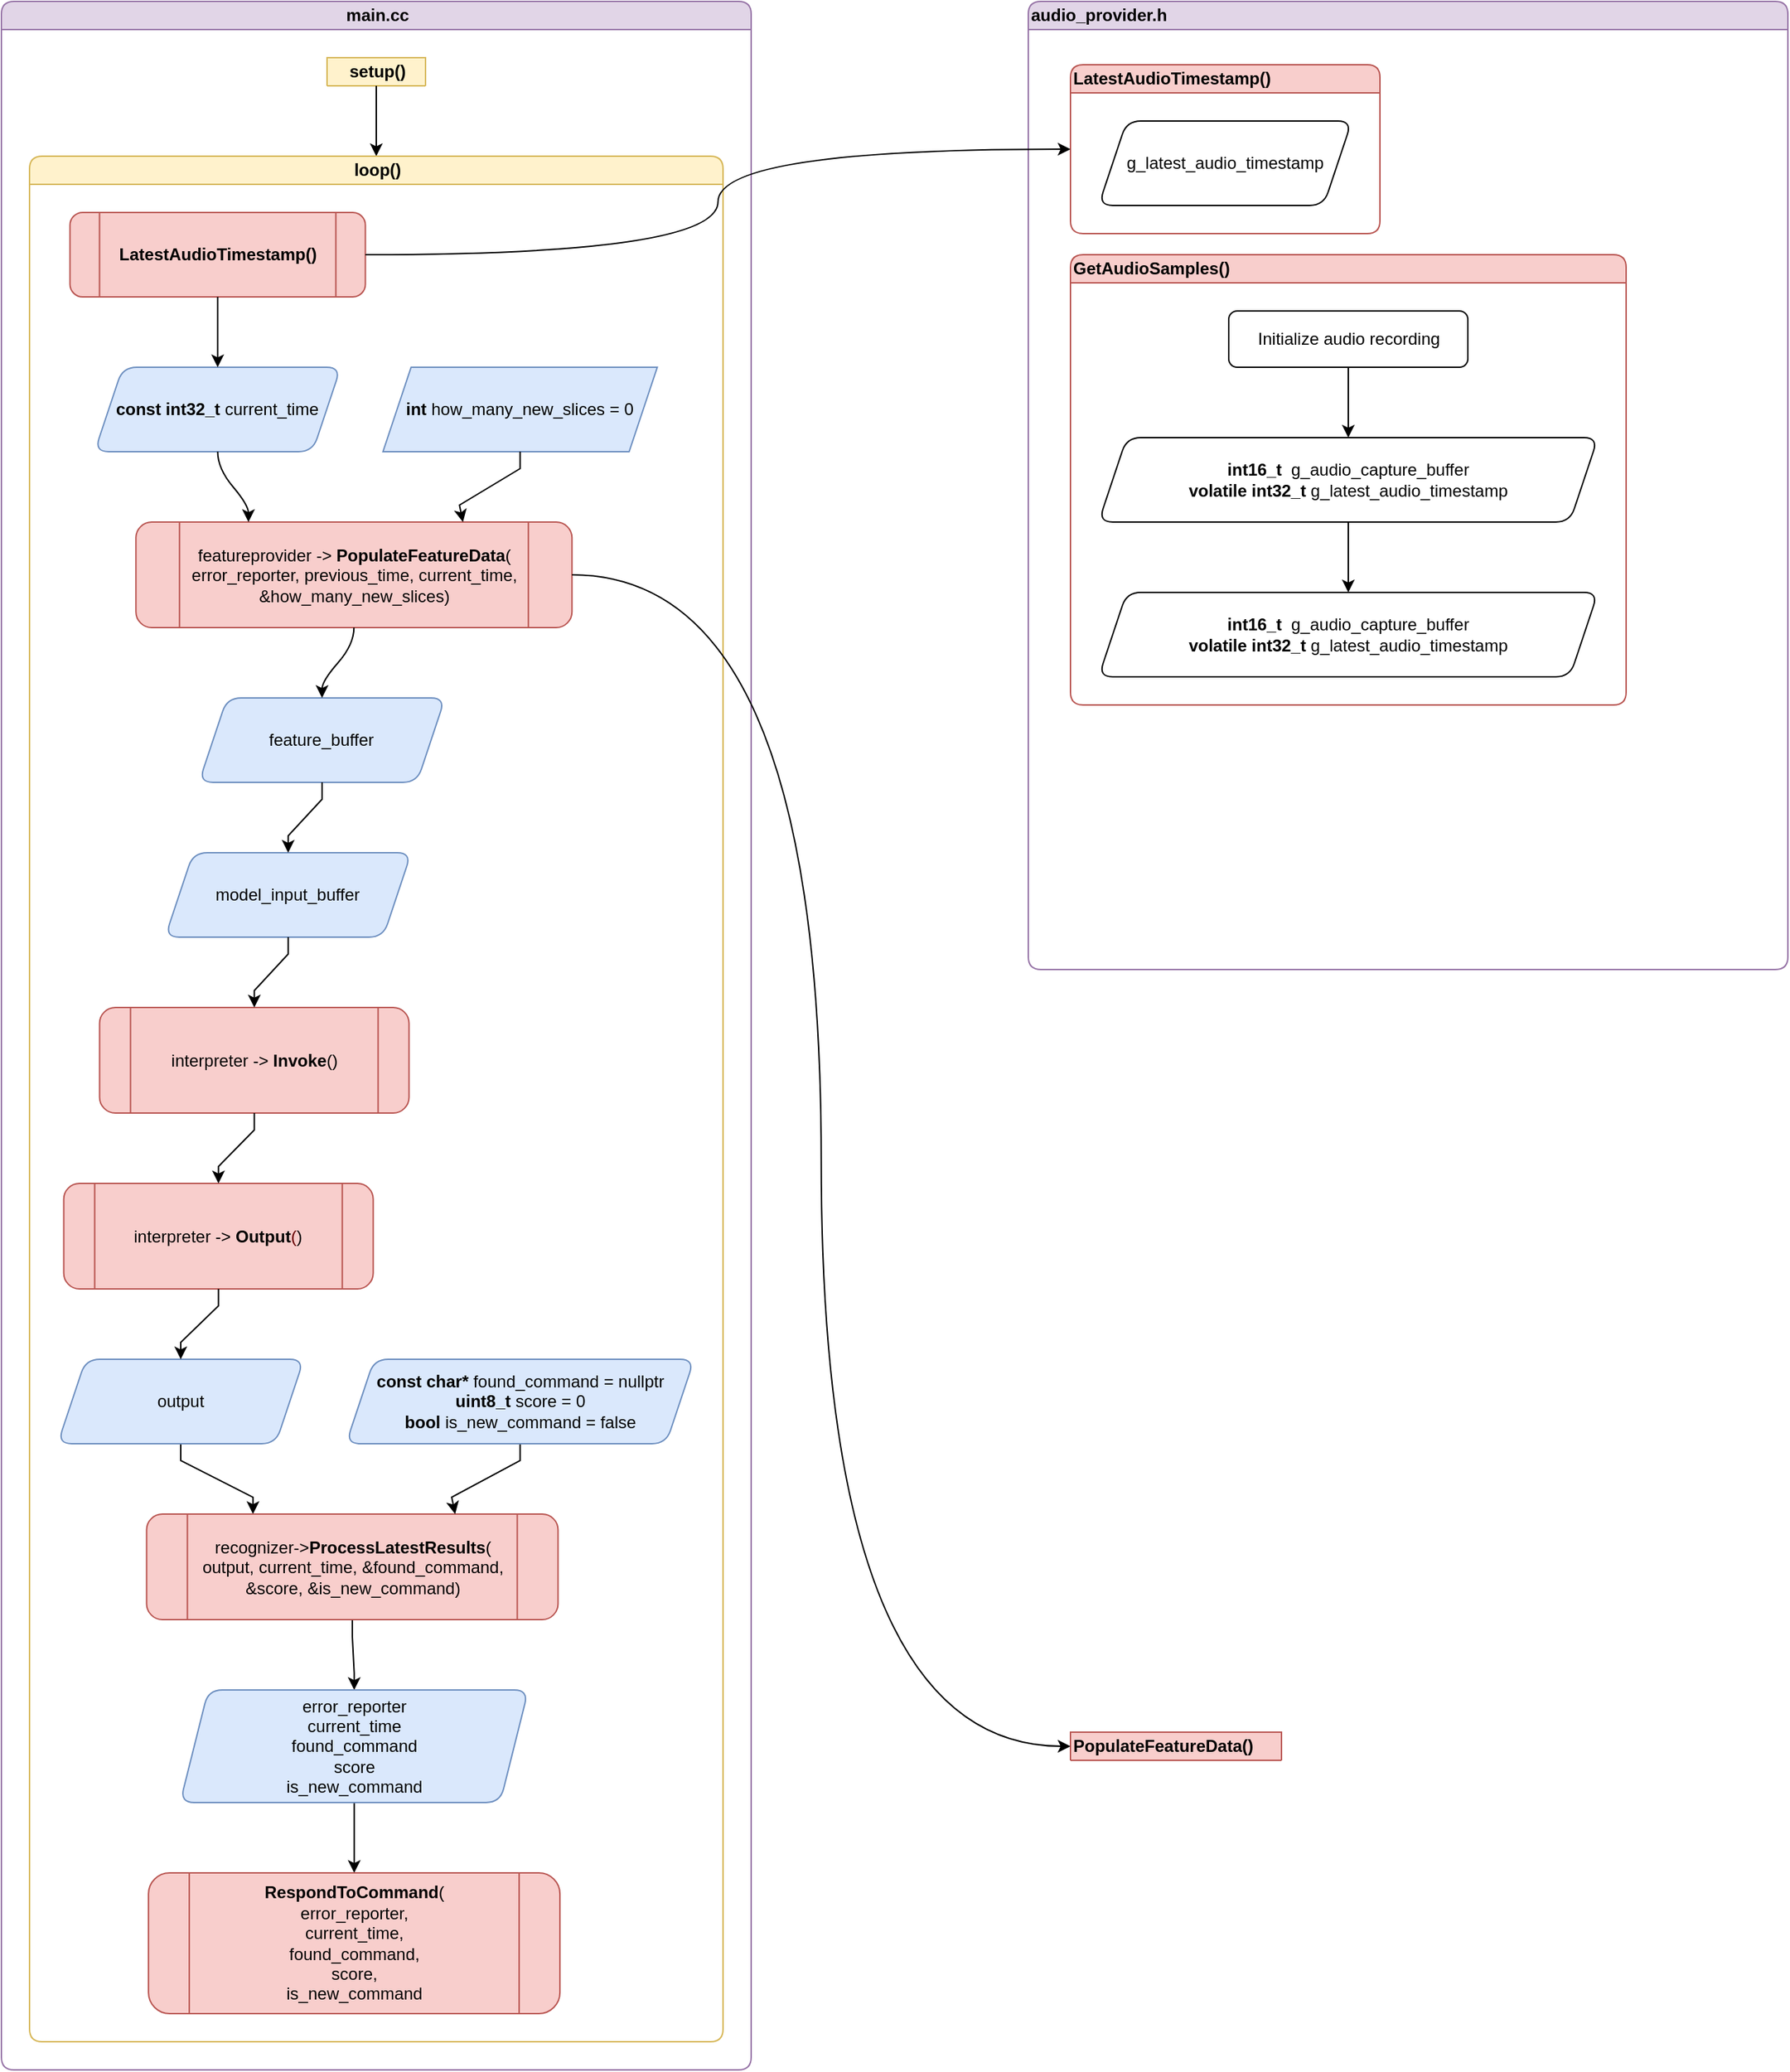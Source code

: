 <mxfile version="13.9.7" type="github" pages="2">
  <diagram id="BdJFewWl0ucDXXYkBtNL" name="Page-1">
    <mxGraphModel dx="1422" dy="762" grid="1" gridSize="10" guides="1" tooltips="1" connect="1" arrows="1" fold="1" page="1" pageScale="1" pageWidth="850" pageHeight="1100" math="0" shadow="0">
      <root>
        <mxCell id="0" />
        <mxCell id="1" parent="0" />
        <mxCell id="KxusaVbQvA8CLVQLILRV-35" value="main.cc" style="swimlane;html=1;startSize=20;horizontal=1;childLayout=flowLayout;flowOrientation=north;resizable=0;interRankCellSpacing=50;containerType=tree;fillColor=#e1d5e7;strokeColor=#9673a6;rounded=1;" parent="1" vertex="1">
          <mxGeometry x="210" y="70" width="533" height="1470" as="geometry">
            <mxRectangle x="170" y="70" width="80" height="20" as="alternateBounds" />
          </mxGeometry>
        </mxCell>
        <mxCell id="KxusaVbQvA8CLVQLILRV-48" value="setup()" style="swimlane;html=1;startSize=20;horizontal=1;childLayout=flowLayout;flowOrientation=north;resizable=0;interRankCellSpacing=50;containerType=tree;direction=east;flipH=0;flipV=0;fillColor=#fff2cc;strokeColor=#d6b656;rounded=1;" parent="KxusaVbQvA8CLVQLILRV-35" vertex="1" collapsed="1">
          <mxGeometry x="231.5" y="40" width="70" height="20" as="geometry">
            <mxRectangle x="20" y="40" width="500" height="849" as="alternateBounds" />
          </mxGeometry>
        </mxCell>
        <mxCell id="KxusaVbQvA8CLVQLILRV-151" style="edgeStyle=orthogonalEdgeStyle;orthogonalLoop=1;jettySize=auto;html=1;noEdgeStyle=1;orthogonal=1;curved=1;" parent="KxusaVbQvA8CLVQLILRV-48" source="KxusaVbQvA8CLVQLILRV-49" target="KxusaVbQvA8CLVQLILRV-150" edge="1">
          <mxGeometry relative="1" as="geometry">
            <Array as="points">
              <mxPoint x="175.935" y="52" />
              <mxPoint x="128.435" y="78" />
            </Array>
          </mxGeometry>
        </mxCell>
        <mxCell id="KxusaVbQvA8CLVQLILRV-49" value="Instantiate&amp;nbsp;error reporter" style="whiteSpace=wrap;html=1;imageAspect=1;fillColor=#d5e8d4;strokeColor=#82b366;rounded=1;" parent="KxusaVbQvA8CLVQLILRV-48" vertex="1">
          <mxGeometry x="1123.13" width="140" height="40" as="geometry" />
        </mxCell>
        <mxCell id="KxusaVbQvA8CLVQLILRV-102" style="edgeStyle=orthogonalEdgeStyle;orthogonalLoop=1;jettySize=auto;html=1;noEdgeStyle=1;orthogonal=1;curved=1;" parent="KxusaVbQvA8CLVQLILRV-48" source="KxusaVbQvA8CLVQLILRV-75" target="KxusaVbQvA8CLVQLILRV-78" edge="1">
          <mxGeometry relative="1" as="geometry">
            <Array as="points">
              <mxPoint x="138.435" y="272" />
              <mxPoint x="181.56" y="298" />
            </Array>
          </mxGeometry>
        </mxCell>
        <mxCell id="KxusaVbQvA8CLVQLILRV-75" value="Pull in ML model Ops" style="whiteSpace=wrap;html=1;imageAspect=1;fillColor=#d5e8d4;strokeColor=#82b366;rounded=1;" parent="KxusaVbQvA8CLVQLILRV-48" vertex="1">
          <mxGeometry x="1323.13" width="202.5" height="40" as="geometry" />
        </mxCell>
        <mxCell id="KxusaVbQvA8CLVQLILRV-160" style="edgeStyle=orthogonalEdgeStyle;orthogonalLoop=1;jettySize=auto;html=1;noEdgeStyle=1;orthogonal=1;curved=1;" parent="KxusaVbQvA8CLVQLILRV-48" source="KxusaVbQvA8CLVQLILRV-78" target="KxusaVbQvA8CLVQLILRV-159" edge="1">
          <mxGeometry relative="1" as="geometry">
            <Array as="points">
              <mxPoint x="143.748" y="362" />
              <mxPoint x="117.81" y="388" />
            </Array>
          </mxGeometry>
        </mxCell>
        <mxCell id="KxusaVbQvA8CLVQLILRV-78" value="Build model interpreter" style="whiteSpace=wrap;html=1;direction=west;imageAspect=1;fillColor=#d5e8d4;strokeColor=#82b366;rounded=1;" parent="KxusaVbQvA8CLVQLILRV-48" vertex="1">
          <mxGeometry x="2068.13" width="161.25" height="40" as="geometry" />
        </mxCell>
        <mxCell id="KxusaVbQvA8CLVQLILRV-90" value="" style="edgeStyle=orthogonalEdgeStyle;orthogonalLoop=1;jettySize=auto;html=1;noEdgeStyle=1;orthogonal=1;curved=1;" parent="KxusaVbQvA8CLVQLILRV-48" source="KxusaVbQvA8CLVQLILRV-49" target="KxusaVbQvA8CLVQLILRV-91" edge="1">
          <mxGeometry relative="1" as="geometry">
            <Array as="points">
              <mxPoint x="240.935" y="52" />
              <mxPoint x="288.435" y="78" />
            </Array>
          </mxGeometry>
        </mxCell>
        <mxCell id="KxusaVbQvA8CLVQLILRV-101" style="edgeStyle=orthogonalEdgeStyle;orthogonalLoop=1;jettySize=auto;html=1;entryX=0.5;entryY=0;entryDx=0;entryDy=0;noEdgeStyle=1;orthogonal=1;curved=1;" parent="KxusaVbQvA8CLVQLILRV-48" source="KxusaVbQvA8CLVQLILRV-91" target="KxusaVbQvA8CLVQLILRV-75" edge="1">
          <mxGeometry relative="1" as="geometry">
            <Array as="points">
              <mxPoint x="255.935" y="162" />
              <mxPoint x="138.435" y="188" />
            </Array>
          </mxGeometry>
        </mxCell>
        <mxCell id="KxusaVbQvA8CLVQLILRV-158" style="edgeStyle=orthogonalEdgeStyle;orthogonalLoop=1;jettySize=auto;html=1;noEdgeStyle=1;orthogonal=1;curved=1;" parent="KxusaVbQvA8CLVQLILRV-48" source="KxusaVbQvA8CLVQLILRV-91" target="KxusaVbQvA8CLVQLILRV-156" edge="1">
          <mxGeometry relative="1" as="geometry">
            <Array as="points">
              <mxPoint x="320.935" y="162" />
              <mxPoint x="329.685" y="188" />
            </Array>
          </mxGeometry>
        </mxCell>
        <mxCell id="KxusaVbQvA8CLVQLILRV-91" value="Get ML model" style="whiteSpace=wrap;html=1;imageAspect=1;fillColor=#d5e8d4;strokeColor=#82b366;rounded=1;" parent="KxusaVbQvA8CLVQLILRV-48" vertex="1">
          <mxGeometry x="2289.38" width="140" height="40" as="geometry" />
        </mxCell>
        <mxCell id="KxusaVbQvA8CLVQLILRV-110" style="edgeStyle=orthogonalEdgeStyle;orthogonalLoop=1;jettySize=auto;html=1;noEdgeStyle=1;orthogonal=1;curved=1;" parent="KxusaVbQvA8CLVQLILRV-48" source="KxusaVbQvA8CLVQLILRV-78" target="KxusaVbQvA8CLVQLILRV-111" edge="1">
          <mxGeometry relative="1" as="geometry">
            <mxPoint x="3789.23" y="6670" as="sourcePoint" />
            <Array as="points">
              <mxPoint x="219.373" y="362" />
              <mxPoint x="288.435" y="388" />
            </Array>
          </mxGeometry>
        </mxCell>
        <mxCell id="KxusaVbQvA8CLVQLILRV-111" value="Allocate memory for tensors" style="whiteSpace=wrap;html=1;direction=west;imageAspect=1;fillColor=#d5e8d4;strokeColor=#82b366;rounded=1;" parent="KxusaVbQvA8CLVQLILRV-48" vertex="1">
          <mxGeometry x="1585.63" width="161.25" height="40" as="geometry" />
        </mxCell>
        <mxCell id="KxusaVbQvA8CLVQLILRV-112" style="edgeStyle=orthogonalEdgeStyle;orthogonalLoop=1;jettySize=auto;html=1;noEdgeStyle=1;orthogonal=1;curved=1;" parent="KxusaVbQvA8CLVQLILRV-48" source="KxusaVbQvA8CLVQLILRV-111" target="KxusaVbQvA8CLVQLILRV-113" edge="1">
          <mxGeometry relative="1" as="geometry">
            <mxPoint x="3769.23" y="6720" as="sourcePoint" />
            <Array as="points">
              <mxPoint x="288.435" y="472" />
              <mxPoint x="237.497" y="498" />
            </Array>
          </mxGeometry>
        </mxCell>
        <mxCell id="KxusaVbQvA8CLVQLILRV-163" style="edgeStyle=orthogonalEdgeStyle;orthogonalLoop=1;jettySize=auto;html=1;noEdgeStyle=1;orthogonal=1;curved=1;" parent="KxusaVbQvA8CLVQLILRV-48" source="KxusaVbQvA8CLVQLILRV-113" target="KxusaVbQvA8CLVQLILRV-161" edge="1">
          <mxGeometry relative="1" as="geometry">
            <Array as="points">
              <mxPoint x="192.184" y="562" />
              <mxPoint x="97.81" y="588" />
            </Array>
          </mxGeometry>
        </mxCell>
        <mxCell id="KxusaVbQvA8CLVQLILRV-113" value="Check parameters of model input" style="whiteSpace=wrap;html=1;direction=west;imageAspect=1;fillColor=#d5e8d4;strokeColor=#82b366;rounded=1;" parent="KxusaVbQvA8CLVQLILRV-48" vertex="1">
          <mxGeometry x="2489.38" width="191.25" height="40" as="geometry" />
        </mxCell>
        <mxCell id="KxusaVbQvA8CLVQLILRV-114" style="edgeStyle=orthogonalEdgeStyle;orthogonalLoop=1;jettySize=auto;html=1;noEdgeStyle=1;orthogonal=1;curved=1;" parent="KxusaVbQvA8CLVQLILRV-48" source="KxusaVbQvA8CLVQLILRV-113" target="KxusaVbQvA8CLVQLILRV-115" edge="1">
          <mxGeometry relative="1" as="geometry">
            <mxPoint x="3749.23" y="6770" as="sourcePoint" />
            <Array as="points">
              <mxPoint x="282.809" y="562" />
              <mxPoint x="326.245" y="588" />
            </Array>
          </mxGeometry>
        </mxCell>
        <mxCell id="KxusaVbQvA8CLVQLILRV-165" style="edgeStyle=orthogonalEdgeStyle;orthogonalLoop=1;jettySize=auto;html=1;noEdgeStyle=1;orthogonal=1;curved=1;" parent="KxusaVbQvA8CLVQLILRV-48" source="KxusaVbQvA8CLVQLILRV-115" target="KxusaVbQvA8CLVQLILRV-164" edge="1">
          <mxGeometry relative="1" as="geometry">
            <Array as="points">
              <mxPoint x="326.245" y="691" />
              <mxPoint x="326.245" y="717" />
            </Array>
          </mxGeometry>
        </mxCell>
        <mxCell id="KxusaVbQvA8CLVQLILRV-115" value="Instantiate other pointers and data need by main loop" style="html=1;direction=west;whiteSpace=wrap;imageAspect=1;fillColor=#d5e8d4;strokeColor=#82b366;rounded=1;" parent="KxusaVbQvA8CLVQLILRV-48" vertex="1">
          <mxGeometry x="1806.88" width="201.25" height="79" as="geometry" />
        </mxCell>
        <mxCell id="KxusaVbQvA8CLVQLILRV-150" value="error_reporter" style="shape=parallelogram;perimeter=parallelogramPerimeter;whiteSpace=wrap;html=1;fixedSize=1;fillColor=#dae8fc;strokeColor=#6c8ebf;rounded=1;" parent="KxusaVbQvA8CLVQLILRV-48" vertex="1">
          <mxGeometry width="120" height="60" as="geometry" />
        </mxCell>
        <mxCell id="KxusaVbQvA8CLVQLILRV-156" value="model" style="shape=parallelogram;perimeter=parallelogramPerimeter;whiteSpace=wrap;html=1;fixedSize=1;fillColor=#dae8fc;strokeColor=#6c8ebf;rounded=1;" parent="KxusaVbQvA8CLVQLILRV-48" vertex="1">
          <mxGeometry x="180" width="120" height="60" as="geometry" />
        </mxCell>
        <mxCell id="KxusaVbQvA8CLVQLILRV-159" value="interpreter" style="shape=parallelogram;perimeter=parallelogramPerimeter;whiteSpace=wrap;html=1;fixedSize=1;fillColor=#dae8fc;strokeColor=#6c8ebf;rounded=1;" parent="KxusaVbQvA8CLVQLILRV-48" vertex="1">
          <mxGeometry x="360" width="120" height="60" as="geometry" />
        </mxCell>
        <mxCell id="KxusaVbQvA8CLVQLILRV-161" value="&lt;b&gt;TfLiteTensor*&lt;/b&gt; model_input,&lt;br&gt;&lt;b&gt;int8_t*&lt;/b&gt; model_input_buffer" style="shape=parallelogram;perimeter=parallelogramPerimeter;whiteSpace=wrap;html=1;fixedSize=1;fillColor=#dae8fc;strokeColor=#6c8ebf;rounded=1;" parent="KxusaVbQvA8CLVQLILRV-48" vertex="1">
          <mxGeometry x="540" width="195.62" height="60" as="geometry" />
        </mxCell>
        <mxCell id="KxusaVbQvA8CLVQLILRV-164" value="&lt;b&gt;FeatureProvider*&lt;/b&gt; feature_provider,&lt;br&gt;&lt;b&gt;RecognizeCommands*&lt;/b&gt; recognizer,&lt;br&gt;&lt;b&gt;int32_t&lt;/b&gt; previous_time" style="shape=parallelogram;perimeter=parallelogramPerimeter;whiteSpace=wrap;html=1;fixedSize=1;fillColor=#dae8fc;strokeColor=#6c8ebf;rounded=1;" parent="KxusaVbQvA8CLVQLILRV-48" vertex="1">
          <mxGeometry x="795.62" width="267.51" height="60" as="geometry" />
        </mxCell>
        <mxCell id="oJmprfa5DRlbVGLE-ODA-128" value="" style="edgeStyle=orthogonalEdgeStyle;rounded=0;orthogonalLoop=1;jettySize=auto;html=1;noEdgeStyle=1;orthogonal=1;" edge="1" source="KxusaVbQvA8CLVQLILRV-48" target="oJmprfa5DRlbVGLE-ODA-129" parent="KxusaVbQvA8CLVQLILRV-35">
          <mxGeometry relative="1" as="geometry">
            <Array as="points">
              <mxPoint x="266.5" y="72" />
              <mxPoint x="266.5" y="98" />
            </Array>
          </mxGeometry>
        </mxCell>
        <mxCell id="oJmprfa5DRlbVGLE-ODA-129" value="loop()" style="swimlane;html=1;startSize=20;horizontal=1;childLayout=flowLayout;flowOrientation=north;resizable=0;interRankCellSpacing=50;containerType=tree;direction=east;flipH=0;flipV=0;fillColor=#fff2cc;strokeColor=#d6b656;rounded=1;" vertex="1" parent="KxusaVbQvA8CLVQLILRV-35">
          <mxGeometry x="20" y="110" width="493" height="1340" as="geometry">
            <mxRectangle x="20" y="110" width="70" height="20" as="alternateBounds" />
          </mxGeometry>
        </mxCell>
        <mxCell id="KxusaVbQvA8CLVQLILRV-132" value="&lt;b&gt;LatestAudioTimestamp()&lt;/b&gt;" style="shape=process;whiteSpace=wrap;html=1;backgroundOutline=1;fillColor=#f8cecc;strokeColor=#b85450;rounded=1;" parent="oJmprfa5DRlbVGLE-ODA-129" vertex="1">
          <mxGeometry x="28.75" y="40" width="210" height="60" as="geometry" />
        </mxCell>
        <mxCell id="KxusaVbQvA8CLVQLILRV-137" value="&lt;b&gt;const int32_t&lt;/b&gt; current_time" style="shape=parallelogram;perimeter=parallelogramPerimeter;whiteSpace=wrap;html=1;fixedSize=1;fillColor=#dae8fc;strokeColor=#6c8ebf;rounded=1;" parent="oJmprfa5DRlbVGLE-ODA-129" vertex="1">
          <mxGeometry x="46.25" y="150" width="175" height="60" as="geometry" />
        </mxCell>
        <mxCell id="oJmprfa5DRlbVGLE-ODA-47" value="&lt;b&gt;int&lt;/b&gt;&lt;span&gt;&amp;nbsp;how_many_new_slices = 0&lt;/span&gt;" style="shape=parallelogram;perimeter=parallelogramPerimeter;whiteSpace=wrap;html=1;fixedSize=1;fillColor=#dae8fc;strokeColor=#6c8ebf;" vertex="1" parent="oJmprfa5DRlbVGLE-ODA-129">
          <mxGeometry x="251.25" y="150" width="195" height="60" as="geometry" />
        </mxCell>
        <mxCell id="KxusaVbQvA8CLVQLILRV-142" value="featureprovider -&amp;gt; &lt;b&gt;PopulateFeatureData&lt;/b&gt;(&lt;br&gt;error_reporter, previous_time, current_time, &amp;amp;how_many_new_slices)" style="shape=process;whiteSpace=wrap;html=1;backgroundOutline=1;fillColor=#f8cecc;strokeColor=#b85450;rounded=1;" parent="oJmprfa5DRlbVGLE-ODA-129" vertex="1">
          <mxGeometry x="75.633" y="260" width="310" height="75" as="geometry" />
        </mxCell>
        <mxCell id="KxusaVbQvA8CLVQLILRV-146" value="feature_buffer" style="shape=parallelogram;perimeter=parallelogramPerimeter;whiteSpace=wrap;html=1;fixedSize=1;fillColor=#dae8fc;strokeColor=#6c8ebf;rounded=1;" parent="oJmprfa5DRlbVGLE-ODA-129" vertex="1">
          <mxGeometry x="120.447" y="385" width="175" height="60" as="geometry" />
        </mxCell>
        <mxCell id="oJmprfa5DRlbVGLE-ODA-39" value="model_input_buffer" style="shape=parallelogram;perimeter=parallelogramPerimeter;whiteSpace=wrap;html=1;fixedSize=1;fillColor=#dae8fc;strokeColor=#6c8ebf;rounded=1;" vertex="1" parent="oJmprfa5DRlbVGLE-ODA-129">
          <mxGeometry x="96.367" y="495" width="175" height="60" as="geometry" />
        </mxCell>
        <mxCell id="oJmprfa5DRlbVGLE-ODA-27" value="interpreter -&amp;gt; &lt;b&gt;Invoke&lt;/b&gt;()" style="shape=process;whiteSpace=wrap;html=1;backgroundOutline=1;fillColor=#f8cecc;strokeColor=#b85450;rounded=1;" vertex="1" parent="oJmprfa5DRlbVGLE-ODA-129">
          <mxGeometry x="49.786" y="605" width="220" height="75" as="geometry" />
        </mxCell>
        <mxCell id="oJmprfa5DRlbVGLE-ODA-30" value="interpreter -&amp;gt; &lt;b&gt;Output&lt;/b&gt;&lt;font color=&quot;#660000&quot;&gt;(&lt;/font&gt;)" style="shape=process;whiteSpace=wrap;html=1;backgroundOutline=1;fillColor=#f8cecc;strokeColor=#b85450;rounded=1;" vertex="1" parent="oJmprfa5DRlbVGLE-ODA-129">
          <mxGeometry x="24.312" y="730" width="220" height="75" as="geometry" />
        </mxCell>
        <mxCell id="oJmprfa5DRlbVGLE-ODA-158" style="edgeStyle=orthogonalEdgeStyle;rounded=0;orthogonalLoop=1;jettySize=auto;html=1;noEdgeStyle=1;orthogonal=1;" edge="1" parent="oJmprfa5DRlbVGLE-ODA-129" source="oJmprfa5DRlbVGLE-ODA-33" target="oJmprfa5DRlbVGLE-ODA-157">
          <mxGeometry relative="1" as="geometry">
            <Array as="points">
              <mxPoint x="107.5" y="927" />
              <mxPoint x="158.843" y="953" />
            </Array>
          </mxGeometry>
        </mxCell>
        <mxCell id="oJmprfa5DRlbVGLE-ODA-33" value="output" style="shape=parallelogram;perimeter=parallelogramPerimeter;whiteSpace=wrap;html=1;fixedSize=1;fillColor=#dae8fc;strokeColor=#6c8ebf;rounded=1;" vertex="1" parent="oJmprfa5DRlbVGLE-ODA-129">
          <mxGeometry x="20" y="855" width="175" height="60" as="geometry" />
        </mxCell>
        <mxCell id="KxusaVbQvA8CLVQLILRV-138" style="edgeStyle=orthogonalEdgeStyle;orthogonalLoop=1;jettySize=auto;html=1;noEdgeStyle=1;orthogonal=1;curved=1;" parent="oJmprfa5DRlbVGLE-ODA-129" source="KxusaVbQvA8CLVQLILRV-132" target="KxusaVbQvA8CLVQLILRV-137" edge="1">
          <mxGeometry relative="1" as="geometry">
            <Array as="points">
              <mxPoint x="133.75" y="112" />
              <mxPoint x="133.75" y="138" />
            </Array>
          </mxGeometry>
        </mxCell>
        <mxCell id="KxusaVbQvA8CLVQLILRV-143" style="edgeStyle=orthogonalEdgeStyle;orthogonalLoop=1;jettySize=auto;html=1;noEdgeStyle=1;orthogonal=1;curved=1;" parent="oJmprfa5DRlbVGLE-ODA-129" source="KxusaVbQvA8CLVQLILRV-137" target="KxusaVbQvA8CLVQLILRV-142" edge="1">
          <mxGeometry relative="1" as="geometry">
            <Array as="points">
              <mxPoint x="133.75" y="222" />
              <mxPoint x="155.633" y="248" />
            </Array>
          </mxGeometry>
        </mxCell>
        <mxCell id="oJmprfa5DRlbVGLE-ODA-48" style="edgeStyle=orthogonalEdgeStyle;rounded=0;orthogonalLoop=1;jettySize=auto;html=1;entryX=0.75;entryY=0;entryDx=0;entryDy=0;noEdgeStyle=1;orthogonal=1;" edge="1" parent="oJmprfa5DRlbVGLE-ODA-129" source="oJmprfa5DRlbVGLE-ODA-47" target="KxusaVbQvA8CLVQLILRV-142">
          <mxGeometry relative="1" as="geometry">
            <Array as="points">
              <mxPoint x="348.75" y="222" />
              <mxPoint x="305.633" y="248" />
            </Array>
          </mxGeometry>
        </mxCell>
        <mxCell id="KxusaVbQvA8CLVQLILRV-147" style="edgeStyle=orthogonalEdgeStyle;orthogonalLoop=1;jettySize=auto;html=1;noEdgeStyle=1;orthogonal=1;curved=1;" parent="oJmprfa5DRlbVGLE-ODA-129" source="KxusaVbQvA8CLVQLILRV-142" target="KxusaVbQvA8CLVQLILRV-146" edge="1">
          <mxGeometry relative="1" as="geometry">
            <Array as="points">
              <mxPoint x="230.633" y="347" />
              <mxPoint x="207.947" y="373" />
            </Array>
          </mxGeometry>
        </mxCell>
        <mxCell id="oJmprfa5DRlbVGLE-ODA-28" style="edgeStyle=orthogonalEdgeStyle;rounded=0;orthogonalLoop=1;jettySize=auto;html=1;noEdgeStyle=1;orthogonal=1;" edge="1" parent="oJmprfa5DRlbVGLE-ODA-129" source="KxusaVbQvA8CLVQLILRV-146" target="oJmprfa5DRlbVGLE-ODA-39">
          <mxGeometry relative="1" as="geometry">
            <mxPoint x="2300" y="5090" as="targetPoint" />
            <Array as="points">
              <mxPoint x="207.947" y="457" />
              <mxPoint x="183.867" y="483" />
            </Array>
          </mxGeometry>
        </mxCell>
        <mxCell id="oJmprfa5DRlbVGLE-ODA-46" style="edgeStyle=orthogonalEdgeStyle;rounded=0;orthogonalLoop=1;jettySize=auto;html=1;noEdgeStyle=1;orthogonal=1;" edge="1" parent="oJmprfa5DRlbVGLE-ODA-129" source="oJmprfa5DRlbVGLE-ODA-39" target="oJmprfa5DRlbVGLE-ODA-27">
          <mxGeometry relative="1" as="geometry">
            <Array as="points">
              <mxPoint x="183.867" y="567" />
              <mxPoint x="159.786" y="593" />
            </Array>
          </mxGeometry>
        </mxCell>
        <mxCell id="oJmprfa5DRlbVGLE-ODA-29" style="edgeStyle=orthogonalEdgeStyle;rounded=0;orthogonalLoop=1;jettySize=auto;html=1;noEdgeStyle=1;orthogonal=1;" edge="1" target="oJmprfa5DRlbVGLE-ODA-30" source="oJmprfa5DRlbVGLE-ODA-27" parent="oJmprfa5DRlbVGLE-ODA-129">
          <mxGeometry relative="1" as="geometry">
            <mxPoint x="2705" y="6345" as="sourcePoint" />
            <Array as="points">
              <mxPoint x="159.786" y="692" />
              <mxPoint x="134.312" y="718" />
            </Array>
          </mxGeometry>
        </mxCell>
        <mxCell id="oJmprfa5DRlbVGLE-ODA-34" style="edgeStyle=orthogonalEdgeStyle;rounded=0;orthogonalLoop=1;jettySize=auto;html=1;noEdgeStyle=1;orthogonal=1;" edge="1" parent="oJmprfa5DRlbVGLE-ODA-129" source="oJmprfa5DRlbVGLE-ODA-30" target="oJmprfa5DRlbVGLE-ODA-33">
          <mxGeometry relative="1" as="geometry">
            <Array as="points">
              <mxPoint x="134.312" y="817" />
              <mxPoint x="107.5" y="843" />
            </Array>
          </mxGeometry>
        </mxCell>
        <mxCell id="oJmprfa5DRlbVGLE-ODA-165" style="edgeStyle=orthogonalEdgeStyle;rounded=0;orthogonalLoop=1;jettySize=auto;html=1;noEdgeStyle=1;orthogonal=1;" edge="1" parent="oJmprfa5DRlbVGLE-ODA-129" source="oJmprfa5DRlbVGLE-ODA-157" target="oJmprfa5DRlbVGLE-ODA-163">
          <mxGeometry relative="1" as="geometry">
            <Array as="points">
              <mxPoint x="229.468" y="1052" />
              <mxPoint x="230.81" y="1078" />
            </Array>
          </mxGeometry>
        </mxCell>
        <mxCell id="oJmprfa5DRlbVGLE-ODA-157" value="recognizer-&amp;gt;&lt;b&gt;ProcessLatestResults&lt;/b&gt;(&lt;br&gt;output, current_time, &amp;amp;found_command, &amp;amp;score, &amp;amp;is_new_command)" style="shape=process;whiteSpace=wrap;html=1;backgroundOutline=1;fillColor=#f8cecc;strokeColor=#b85450;rounded=1;" vertex="1" parent="oJmprfa5DRlbVGLE-ODA-129">
          <mxGeometry x="83.218" y="965" width="292.5" height="75" as="geometry" />
        </mxCell>
        <mxCell id="oJmprfa5DRlbVGLE-ODA-160" style="edgeStyle=orthogonalEdgeStyle;rounded=0;orthogonalLoop=1;jettySize=auto;html=1;entryX=0.75;entryY=0;entryDx=0;entryDy=0;noEdgeStyle=1;orthogonal=1;" edge="1" parent="oJmprfa5DRlbVGLE-ODA-129" source="oJmprfa5DRlbVGLE-ODA-159" target="oJmprfa5DRlbVGLE-ODA-157">
          <mxGeometry relative="1" as="geometry">
            <Array as="points">
              <mxPoint x="348.75" y="927" />
              <mxPoint x="300.093" y="953" />
            </Array>
          </mxGeometry>
        </mxCell>
        <mxCell id="oJmprfa5DRlbVGLE-ODA-159" value="&lt;b&gt;const char* &lt;/b&gt;found_command = nullptr&lt;br&gt;&lt;b&gt;uint8_t &lt;/b&gt;score = 0&lt;br&gt;&lt;b&gt;bool &lt;/b&gt;is_new_command = false" style="shape=parallelogram;perimeter=parallelogramPerimeter;whiteSpace=wrap;html=1;fixedSize=1;fillColor=#dae8fc;strokeColor=#6c8ebf;rounded=1;" vertex="1" parent="oJmprfa5DRlbVGLE-ODA-129">
          <mxGeometry x="225" y="855" width="247.5" height="60" as="geometry" />
        </mxCell>
        <mxCell id="oJmprfa5DRlbVGLE-ODA-167" style="edgeStyle=orthogonalEdgeStyle;rounded=0;orthogonalLoop=1;jettySize=auto;html=1;noEdgeStyle=1;orthogonal=1;" edge="1" parent="oJmprfa5DRlbVGLE-ODA-129" source="oJmprfa5DRlbVGLE-ODA-163" target="oJmprfa5DRlbVGLE-ODA-166">
          <mxGeometry relative="1" as="geometry">
            <Array as="points">
              <mxPoint x="230.81" y="1182" />
              <mxPoint x="230.81" y="1208" />
            </Array>
          </mxGeometry>
        </mxCell>
        <mxCell id="oJmprfa5DRlbVGLE-ODA-163" value="error_reporter&lt;br&gt;current_time&lt;br&gt;found_command&lt;br&gt;score&lt;br&gt;is_new_command" style="shape=parallelogram;perimeter=parallelogramPerimeter;whiteSpace=wrap;html=1;fixedSize=1;fillColor=#dae8fc;strokeColor=#6c8ebf;rounded=1;" vertex="1" parent="oJmprfa5DRlbVGLE-ODA-129">
          <mxGeometry x="107.06" y="1090" width="247.5" height="80" as="geometry" />
        </mxCell>
        <mxCell id="oJmprfa5DRlbVGLE-ODA-166" value="&lt;b&gt;RespondToCommand&lt;/b&gt;(&lt;br&gt;error_reporter,&lt;br&gt;current_time,&lt;br&gt;found_command,&lt;br&gt;score,&lt;br&gt;is_new_command" style="shape=process;whiteSpace=wrap;html=1;backgroundOutline=1;fillColor=#f8cecc;strokeColor=#b85450;rounded=1;" vertex="1" parent="oJmprfa5DRlbVGLE-ODA-129">
          <mxGeometry x="84.56" y="1220" width="292.5" height="100" as="geometry" />
        </mxCell>
        <mxCell id="KxusaVbQvA8CLVQLILRV-174" value="PopulateFeatureData()" style="swimlane;html=1;startSize=20;horizontal=1;childLayout=flowLayout;flowOrientation=north;resizable=0;interRankCellSpacing=50;containerType=tree;align=left;fillColor=#f8cecc;strokeColor=#b85450;rounded=1;" parent="1" vertex="1" collapsed="1">
          <mxGeometry x="970" y="1300" width="150" height="20" as="geometry">
            <mxRectangle x="970" y="1300" width="400" height="280" as="alternateBounds" />
          </mxGeometry>
        </mxCell>
        <mxCell id="KxusaVbQvA8CLVQLILRV-175" value="Start" style="whiteSpace=wrap;html=1;rounded=1;" parent="KxusaVbQvA8CLVQLILRV-174" vertex="1">
          <mxGeometry x="130" width="100" height="40" as="geometry" />
        </mxCell>
        <mxCell id="KxusaVbQvA8CLVQLILRV-176" value="Task" style="whiteSpace=wrap;html=1;rounded=1;" parent="KxusaVbQvA8CLVQLILRV-174" vertex="1">
          <mxGeometry y="90" width="100" height="40" as="geometry" />
        </mxCell>
        <mxCell id="KxusaVbQvA8CLVQLILRV-177" value="" style="html=1;noEdgeStyle=1;orthogonal=1;curved=1;" parent="KxusaVbQvA8CLVQLILRV-174" source="KxusaVbQvA8CLVQLILRV-175" target="KxusaVbQvA8CLVQLILRV-176" edge="1">
          <mxGeometry relative="1" as="geometry">
            <Array as="points">
              <mxPoint x="150" y="52" />
              <mxPoint x="50" y="78" />
            </Array>
          </mxGeometry>
        </mxCell>
        <mxCell id="KxusaVbQvA8CLVQLILRV-178" value="Task" style="whiteSpace=wrap;html=1;rounded=1;" parent="KxusaVbQvA8CLVQLILRV-174" vertex="1">
          <mxGeometry x="130" y="90" width="100" height="40" as="geometry" />
        </mxCell>
        <mxCell id="KxusaVbQvA8CLVQLILRV-179" value="" style="html=1;noEdgeStyle=1;orthogonal=1;curved=1;" parent="KxusaVbQvA8CLVQLILRV-174" source="KxusaVbQvA8CLVQLILRV-175" target="KxusaVbQvA8CLVQLILRV-178" edge="1">
          <mxGeometry relative="1" as="geometry">
            <Array as="points">
              <mxPoint x="180" y="54" />
              <mxPoint x="180" y="78" />
            </Array>
          </mxGeometry>
        </mxCell>
        <mxCell id="KxusaVbQvA8CLVQLILRV-180" value="End" style="whiteSpace=wrap;html=1;rounded=1;" parent="KxusaVbQvA8CLVQLILRV-174" vertex="1">
          <mxGeometry x="65" y="180" width="100" height="40" as="geometry" />
        </mxCell>
        <mxCell id="KxusaVbQvA8CLVQLILRV-181" value="" style="html=1;noEdgeStyle=1;orthogonal=1;curved=1;" parent="KxusaVbQvA8CLVQLILRV-174" source="KxusaVbQvA8CLVQLILRV-176" target="KxusaVbQvA8CLVQLILRV-180" edge="1">
          <mxGeometry relative="1" as="geometry">
            <Array as="points">
              <mxPoint x="50" y="142" />
              <mxPoint x="92.5" y="168" />
            </Array>
          </mxGeometry>
        </mxCell>
        <mxCell id="KxusaVbQvA8CLVQLILRV-182" value="" style="html=1;noEdgeStyle=1;orthogonal=1;curved=1;" parent="KxusaVbQvA8CLVQLILRV-174" source="KxusaVbQvA8CLVQLILRV-178" target="KxusaVbQvA8CLVQLILRV-180" edge="1">
          <mxGeometry relative="1" as="geometry">
            <Array as="points">
              <mxPoint x="180" y="142" />
              <mxPoint x="137.5" y="168" />
            </Array>
          </mxGeometry>
        </mxCell>
        <mxCell id="KxusaVbQvA8CLVQLILRV-184" value="" style="edgeStyle=orthogonalEdgeStyle;orthogonalLoop=1;jettySize=auto;html=1;noEdgeStyle=1;orthogonal=1;curved=1;" parent="KxusaVbQvA8CLVQLILRV-174" source="KxusaVbQvA8CLVQLILRV-175" target="KxusaVbQvA8CLVQLILRV-185" edge="1">
          <mxGeometry relative="1" as="geometry">
            <Array as="points">
              <mxPoint x="210" y="52" />
              <mxPoint x="310" y="78" />
            </Array>
          </mxGeometry>
        </mxCell>
        <mxCell id="KxusaVbQvA8CLVQLILRV-185" value="Start" style="whiteSpace=wrap;html=1;rounded=1;" parent="KxusaVbQvA8CLVQLILRV-174" vertex="1">
          <mxGeometry x="260" y="90" width="100" height="40" as="geometry" />
        </mxCell>
        <mxCell id="Z6s_irhGgKES5QOKB3Jn-21" value="audio_provider.h" style="swimlane;html=1;startSize=20;horizontal=1;containerType=tree;align=left;fillColor=#e1d5e7;strokeColor=#9673a6;rounded=1;" parent="1" vertex="1">
          <mxGeometry x="940" y="70" width="540" height="688" as="geometry">
            <mxRectangle x="940" y="70" width="130" height="20" as="alternateBounds" />
          </mxGeometry>
        </mxCell>
        <mxCell id="Z6s_irhGgKES5QOKB3Jn-37" value="LatestAudioTimestamp()" style="swimlane;html=1;startSize=20;horizontal=1;childLayout=flowLayout;flowOrientation=north;resizable=0;interRankCellSpacing=50;containerType=tree;align=left;fillColor=#f8cecc;strokeColor=#b85450;rounded=1;" parent="Z6s_irhGgKES5QOKB3Jn-21" vertex="1">
          <mxGeometry x="30" y="45" width="220" height="120" as="geometry">
            <mxRectangle x="30" y="45" width="170" height="20" as="alternateBounds" />
          </mxGeometry>
        </mxCell>
        <mxCell id="Z6s_irhGgKES5QOKB3Jn-50" value="g_latest_audio_timestamp" style="shape=parallelogram;perimeter=parallelogramPerimeter;whiteSpace=wrap;html=1;fixedSize=1;align=center;rounded=1;" parent="Z6s_irhGgKES5QOKB3Jn-37" vertex="1">
          <mxGeometry x="20" y="40" width="180" height="60" as="geometry" />
        </mxCell>
        <mxCell id="Z6s_irhGgKES5QOKB3Jn-51" value="GetAudioSamples()" style="swimlane;html=1;startSize=20;horizontal=1;childLayout=flowLayout;flowOrientation=north;resizable=0;interRankCellSpacing=50;containerType=tree;align=left;fillColor=#f8cecc;strokeColor=#b85450;rounded=1;" parent="Z6s_irhGgKES5QOKB3Jn-21" vertex="1">
          <mxGeometry x="30" y="180" width="395" height="320" as="geometry">
            <mxRectangle x="30" y="105" width="140" height="20" as="alternateBounds" />
          </mxGeometry>
        </mxCell>
        <mxCell id="cyaiVjHibA8pBzaHFcp4-6" style="edgeStyle=orthogonalEdgeStyle;orthogonalLoop=1;jettySize=auto;html=1;noEdgeStyle=1;orthogonal=1;curved=1;" parent="Z6s_irhGgKES5QOKB3Jn-51" source="Z6s_irhGgKES5QOKB3Jn-52" target="cyaiVjHibA8pBzaHFcp4-5" edge="1">
          <mxGeometry relative="1" as="geometry">
            <Array as="points">
              <mxPoint x="197.5" y="92" />
              <mxPoint x="197.5" y="118" />
            </Array>
          </mxGeometry>
        </mxCell>
        <mxCell id="Z6s_irhGgKES5QOKB3Jn-52" value="Initialize audio recording" style="whiteSpace=wrap;html=1;rounded=1;" parent="Z6s_irhGgKES5QOKB3Jn-51" vertex="1">
          <mxGeometry x="112.5" y="40" width="170" height="40" as="geometry" />
        </mxCell>
        <mxCell id="cyaiVjHibA8pBzaHFcp4-5" value="&lt;b&gt;int16_t&lt;/b&gt;&amp;nbsp; g_audio_capture_buffer&lt;br&gt;&lt;b&gt;volatile int32_t &lt;/b&gt;g_latest_audio_timestamp" style="shape=parallelogram;perimeter=parallelogramPerimeter;whiteSpace=wrap;html=1;fixedSize=1;align=center;rounded=1;" parent="Z6s_irhGgKES5QOKB3Jn-51" vertex="1">
          <mxGeometry x="20" y="130" width="355" height="60" as="geometry" />
        </mxCell>
        <mxCell id="oJmprfa5DRlbVGLE-ODA-1" style="edgeStyle=orthogonalEdgeStyle;orthogonalLoop=1;jettySize=auto;html=1;noEdgeStyle=1;orthogonal=1;curved=1;" edge="1" target="oJmprfa5DRlbVGLE-ODA-2" source="cyaiVjHibA8pBzaHFcp4-5" parent="Z6s_irhGgKES5QOKB3Jn-51">
          <mxGeometry relative="1" as="geometry">
            <Array as="points">
              <mxPoint x="197.5" y="202" />
              <mxPoint x="197.5" y="228" />
            </Array>
            <mxPoint x="1227.5" y="450" as="sourcePoint" />
          </mxGeometry>
        </mxCell>
        <mxCell id="oJmprfa5DRlbVGLE-ODA-2" value="&lt;b&gt;int16_t&lt;/b&gt;&amp;nbsp; g_audio_capture_buffer&lt;br&gt;&lt;b&gt;volatile int32_t &lt;/b&gt;g_latest_audio_timestamp" style="shape=parallelogram;perimeter=parallelogramPerimeter;whiteSpace=wrap;html=1;fixedSize=1;align=center;rounded=1;" vertex="1" parent="Z6s_irhGgKES5QOKB3Jn-51">
          <mxGeometry x="20" y="240" width="355" height="60" as="geometry" />
        </mxCell>
        <mxCell id="cyaiVjHibA8pBzaHFcp4-7" style="edgeStyle=orthogonalEdgeStyle;orthogonalLoop=1;jettySize=auto;html=1;entryX=0;entryY=0.5;entryDx=0;entryDy=0;curved=1;" parent="1" source="KxusaVbQvA8CLVQLILRV-142" target="KxusaVbQvA8CLVQLILRV-174" edge="1">
          <mxGeometry relative="1" as="geometry">
            <mxPoint x="890" y="1306.5" as="targetPoint" />
          </mxGeometry>
        </mxCell>
        <mxCell id="cyaiVjHibA8pBzaHFcp4-3" style="edgeStyle=orthogonalEdgeStyle;orthogonalLoop=1;jettySize=auto;html=1;entryX=0;entryY=0.5;entryDx=0;entryDy=0;backgroundOutline=0;snapToPoint=0;curved=1;" parent="1" source="KxusaVbQvA8CLVQLILRV-132" target="Z6s_irhGgKES5QOKB3Jn-37" edge="1">
          <mxGeometry relative="1" as="geometry" />
        </mxCell>
      </root>
    </mxGraphModel>
  </diagram>
  <diagram id="_iggJGJVSGnL9pBUzUmP" name="Page-2">
    <mxGraphModel dx="1422" dy="762" grid="1" gridSize="10" guides="1" tooltips="1" connect="1" arrows="1" fold="1" page="1" pageScale="1" pageWidth="850" pageHeight="1100" math="0" shadow="0">
      <root>
        <mxCell id="g9Xb_BZwKX1YiM1iHdEB-0" />
        <mxCell id="g9Xb_BZwKX1YiM1iHdEB-1" parent="g9Xb_BZwKX1YiM1iHdEB-0" />
      </root>
    </mxGraphModel>
  </diagram>
</mxfile>
